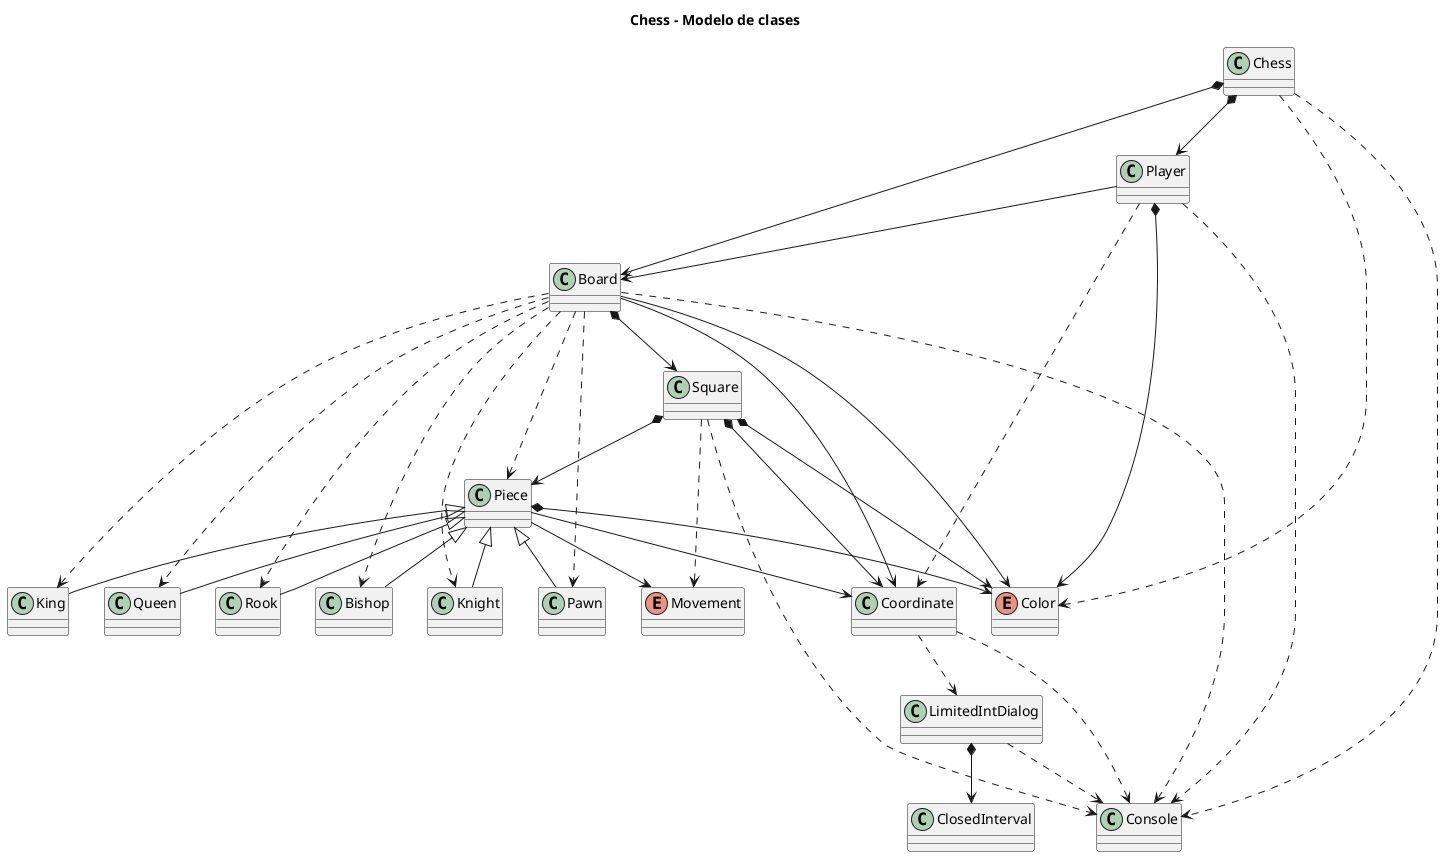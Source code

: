 @startuml

title Chess - Modelo de clases

Class Chess

Chess *--> Board
Chess *--> Player
Chess ..> Color
Chess ..> Console

Class Board

Board *--> Square
Board --> Color
Board --> Coordinate
Board ..> Piece
Board ..> King
Board ..> Queen
Board ..> Rook
Board ..> Bishop
Board ..> Knight
Board ..> Pawn
Board ..> Console

Class Player

Player *--> Color
Player --> Board
Player ..> Coordinate
Player ..> Console

Class Console

Enum Color

Class Square

Square *--> Piece
Square *--> Color
Square *--> Coordinate
Square ..> Console
Square ..> Movement

Class Coordinate

Coordinate ..> Console
Coordinate ..> LimitedIntDialog

Enum Movement

Class Piece

Piece *--> Color
Piece --> Coordinate
Piece --> Movement

Class King

Piece <|-- King

Class Queen

Piece <|-- Queen

Class Rook

Piece <|-- Rook

Class Bishop

Piece <|-- Bishop

Class Knight

Piece <|-- Knight

Class Pawn

Piece <|-- Pawn

Class LimitedIntDialog

LimitedIntDialog *--> ClosedInterval
LimitedIntDialog ..> Console

Class ClosedInterval

@enduml
